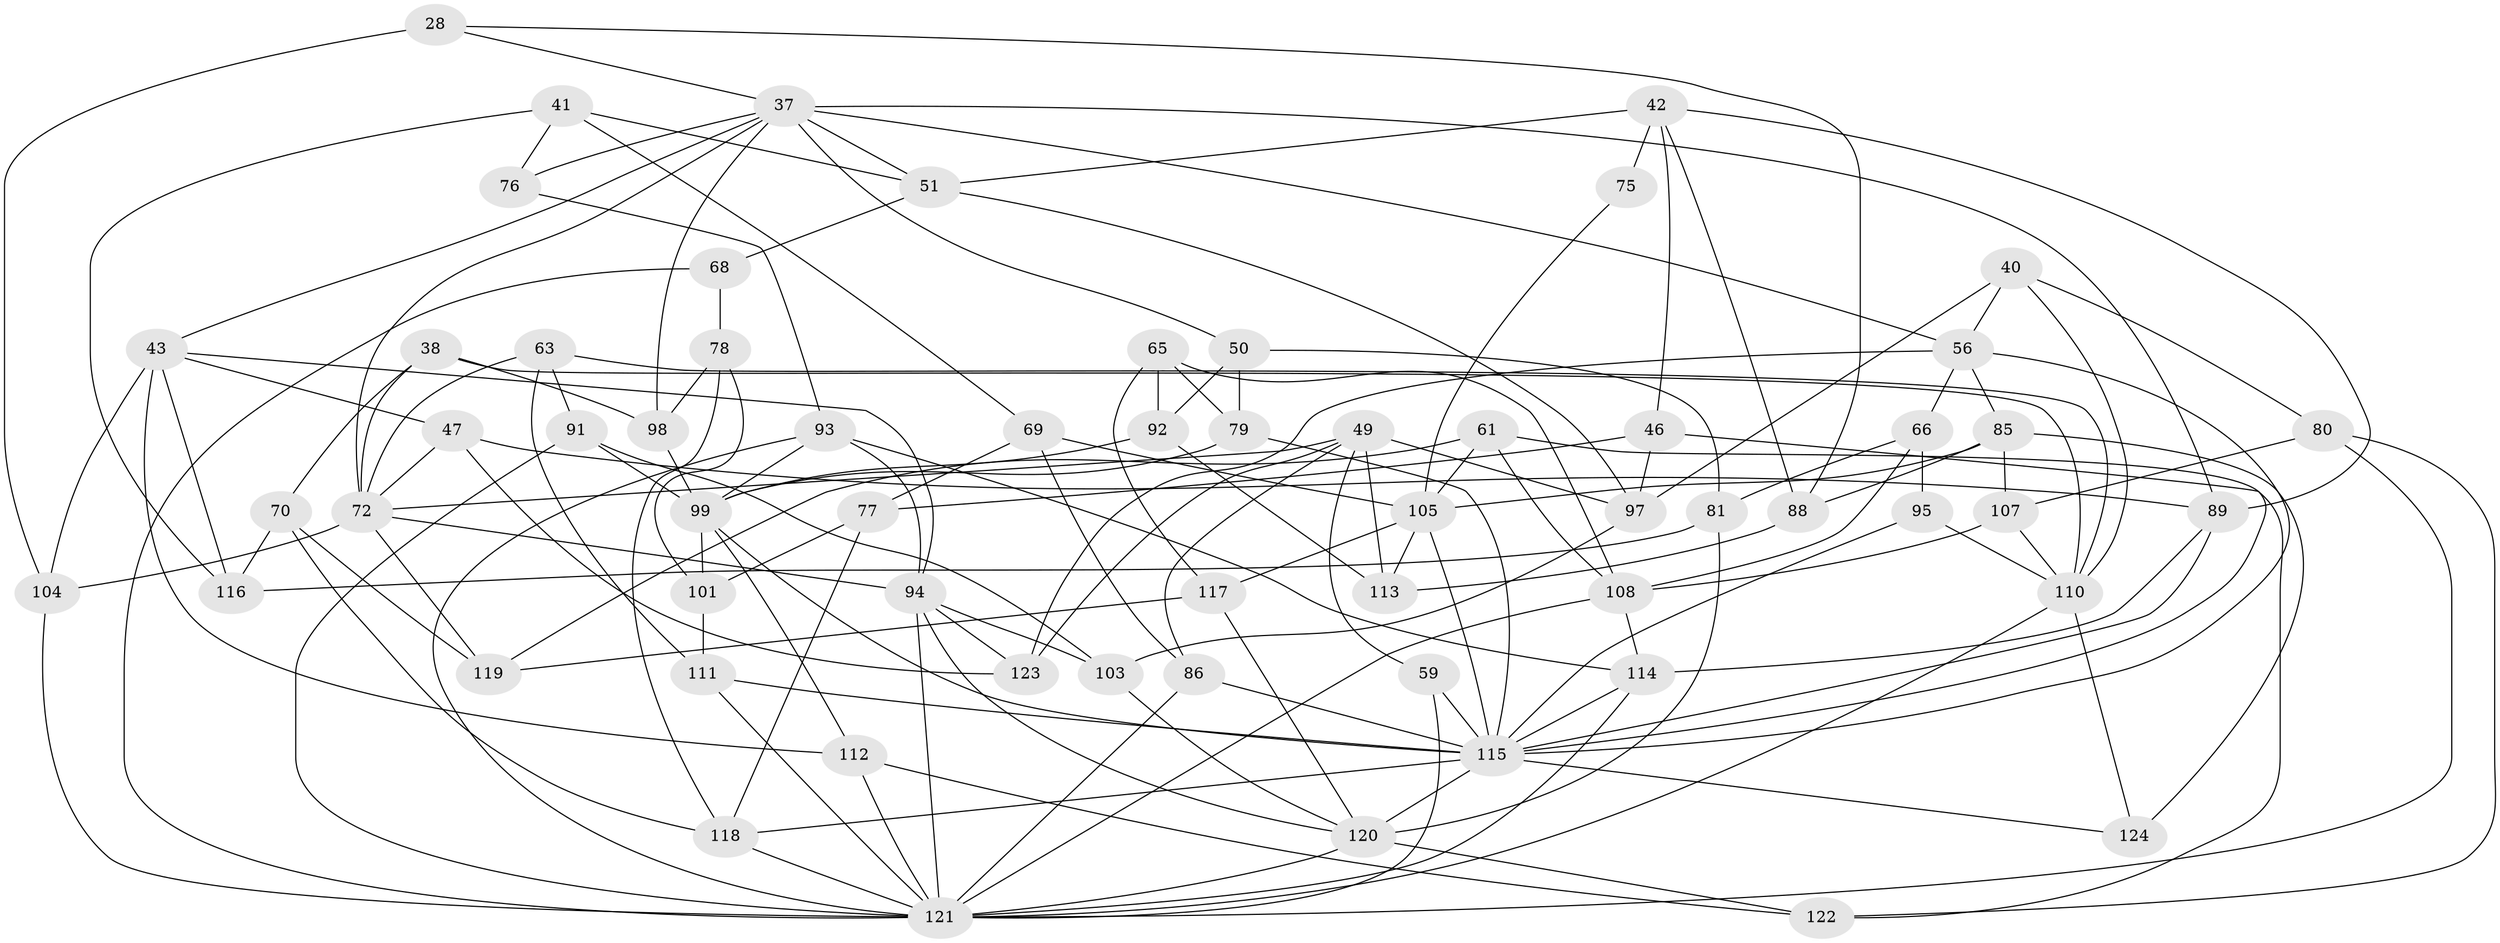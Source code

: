 // original degree distribution, {4: 1.0}
// Generated by graph-tools (version 1.1) at 2025/58/03/09/25 04:58:11]
// undirected, 62 vertices, 151 edges
graph export_dot {
graph [start="1"]
  node [color=gray90,style=filled];
  28;
  37 [super="+24"];
  38;
  40 [super="+2"];
  41;
  42 [super="+25"];
  43 [super="+35+14"];
  46;
  47 [super="+20"];
  49 [super="+31"];
  50;
  51 [super="+6"];
  56 [super="+1+34"];
  59;
  61;
  63;
  65;
  66;
  68;
  69;
  70;
  72 [super="+11+44"];
  75;
  76;
  77;
  78;
  79 [super="+67"];
  80;
  81;
  85 [super="+55"];
  86 [super="+73"];
  88;
  89 [super="+52"];
  91 [super="+82"];
  92;
  93 [super="+54"];
  94 [super="+19"];
  95;
  97 [super="+60"];
  98;
  99 [super="+64+23"];
  101;
  103;
  104 [super="+3"];
  105 [super="+36+102"];
  107;
  108 [super="+90"];
  110 [super="+32+109"];
  111;
  112 [super="+84"];
  113;
  114 [super="+45"];
  115 [super="+16+53+17+100+106"];
  116;
  117;
  118 [super="+39"];
  119;
  120 [super="+29+62+83"];
  121 [super="+21+71+57+87+74"];
  122;
  123;
  124 [super="+58"];
  28 -- 104 [weight=2];
  28 -- 88;
  28 -- 37;
  37 -- 51;
  37 -- 56 [weight=2];
  37 -- 98;
  37 -- 76;
  37 -- 50;
  37 -- 89;
  37 -- 43;
  37 -- 72;
  38 -- 70;
  38 -- 98;
  38 -- 110;
  38 -- 72;
  40 -- 56;
  40 -- 97 [weight=2];
  40 -- 80;
  40 -- 110 [weight=2];
  41 -- 76;
  41 -- 116;
  41 -- 69;
  41 -- 51;
  42 -- 75 [weight=2];
  42 -- 46;
  42 -- 88;
  42 -- 89;
  42 -- 51;
  43 -- 116;
  43 -- 104 [weight=2];
  43 -- 94 [weight=2];
  43 -- 47 [weight=2];
  43 -- 112 [weight=2];
  46 -- 77;
  46 -- 97;
  46 -- 115;
  47 -- 72;
  47 -- 123;
  47 -- 89 [weight=2];
  49 -- 59;
  49 -- 113;
  49 -- 72;
  49 -- 123;
  49 -- 97;
  49 -- 86;
  50 -- 81;
  50 -- 92;
  50 -- 79;
  51 -- 68 [weight=2];
  51 -- 97;
  56 -- 85 [weight=2];
  56 -- 123;
  56 -- 66;
  56 -- 115;
  59 -- 121;
  59 -- 115 [weight=2];
  61 -- 122;
  61 -- 119;
  61 -- 108;
  61 -- 105;
  63 -- 111;
  63 -- 91;
  63 -- 110;
  63 -- 72;
  65 -- 108;
  65 -- 92;
  65 -- 79;
  65 -- 117;
  66 -- 81;
  66 -- 95;
  66 -- 108;
  68 -- 78;
  68 -- 121;
  69 -- 77;
  69 -- 86;
  69 -- 105;
  70 -- 119;
  70 -- 116;
  70 -- 118;
  72 -- 94;
  72 -- 104;
  72 -- 119;
  75 -- 105 [weight=2];
  76 -- 93 [weight=2];
  77 -- 101;
  77 -- 118;
  78 -- 101;
  78 -- 118;
  78 -- 98;
  79 -- 99 [weight=2];
  79 -- 115 [weight=2];
  80 -- 121;
  80 -- 107;
  80 -- 122;
  81 -- 116;
  81 -- 120;
  85 -- 88;
  85 -- 107;
  85 -- 105;
  85 -- 124;
  86 -- 115 [weight=3];
  86 -- 121;
  88 -- 113;
  89 -- 114;
  89 -- 115;
  91 -- 99 [weight=2];
  91 -- 121 [weight=2];
  91 -- 103;
  92 -- 113;
  92 -- 99;
  93 -- 94;
  93 -- 99;
  93 -- 114;
  93 -- 121;
  94 -- 103;
  94 -- 123;
  94 -- 121;
  94 -- 120;
  95 -- 110 [weight=2];
  95 -- 115;
  97 -- 103;
  98 -- 99;
  99 -- 101;
  99 -- 115;
  99 -- 112;
  101 -- 111;
  103 -- 120;
  104 -- 121;
  105 -- 113;
  105 -- 117;
  105 -- 115 [weight=3];
  107 -- 108;
  107 -- 110;
  108 -- 121 [weight=2];
  108 -- 114 [weight=2];
  110 -- 124 [weight=3];
  110 -- 121 [weight=2];
  111 -- 115;
  111 -- 121;
  112 -- 122;
  112 -- 121 [weight=2];
  114 -- 121;
  114 -- 115;
  115 -- 124 [weight=2];
  115 -- 118 [weight=2];
  115 -- 120 [weight=3];
  117 -- 120;
  117 -- 119;
  118 -- 121;
  120 -- 121 [weight=2];
  120 -- 122;
}
